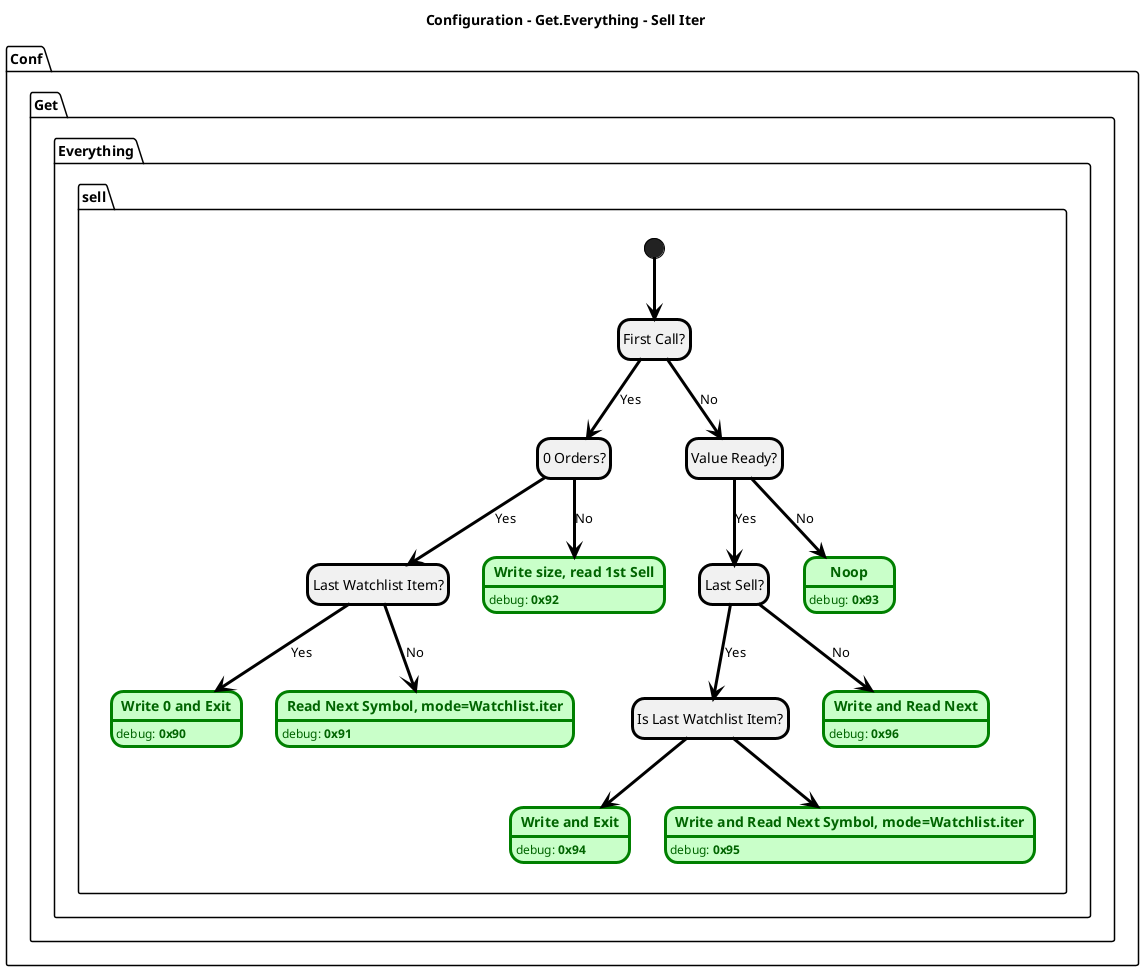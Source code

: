 @startuml 07_conf_get_everything.sell.iter
hide empty description

title Configuration - Get.Everything - Sell Iter

label Conf.Get.Everything.sell.iter[
{{
    hide empty description
        <style> 
    stateDiagram {
        LineColor Black
        LineThickness 3.0
    }
    </style>

    [*] --> first_call
    first_call --> 0_orders: Yes
        0_orders --> last_watchlist_item: Yes
            last_watchlist_item --> write_0_n_exit: Yes
            last_watchlist_item --> read_next_sym: No
        0_orders --> write_size_n_read: No
'        0_orders --> write_0_n_switch: Yes
'        0_orders --> write_size_n_read: No
    first_call --> val_ready: No
        val_ready --> last_sell: Yes
            last_sell --> last_watchlist_item_2: Yes
                last_watchlist_item_2 --> exit_2
                last_watchlist_item_2 --> read_next_sym_2
            last_sell --> write_n_read: No
        val_ready --> noop: No

    state "First Call?" as first_call
        state "0 Orders?" as 0_orders
            state "Last Watchlist Item?" as last_watchlist_item
                state "<B>Write 0 and Exit</B>" as write_0_n_exit #TECHNOLOGY;line:green;text:DarkGreen : <color:DarkGreen>debug: <B>0x90</B></color>
                state "<B>Read Next Symbol, mode=Watchlist.iter</B>" as read_next_sym #TECHNOLOGY;line:green;text:DarkGreen : <color:DarkGreen>debug: <B>0x91</B></color>
                state "<B>Write size, read 1st Sell</B>" as write_size_n_read #TECHNOLOGY;line:green;text:DarkGreen : <color:DarkGreen>debug: <B>0x92</B></color>
        state "Value Ready?" as val_ready
            ' Yes
            state "Last Sell?" as last_sell
                state "Is Last Watchlist Item?" as last_watchlist_item_2
                    state "<B>Write and Exit</B>" as exit_2 #TECHNOLOGY;line:green;text:DarkGreen : <color:DarkGreen>debug: <B>0x94</B></color>
                    state "<B>Write and Read Next Symbol, mode=Watchlist.iter</B>" as read_next_sym_2 #TECHNOLOGY;line:green;text:DarkGreen : <color:DarkGreen>debug: <B>0x95</B></color>
                state "<B>Write and Read Next</B>" as write_n_read #TECHNOLOGY;line:green;text:DarkGreen : <color:DarkGreen>debug: <B>0x96</B></color>
            ' No
            state "<B>Noop</B>" as noop #TECHNOLOGY;line:green;text:DarkGreen : <color:DarkGreen>debug: <B>0x93</B></color>
}}
]
@enduml